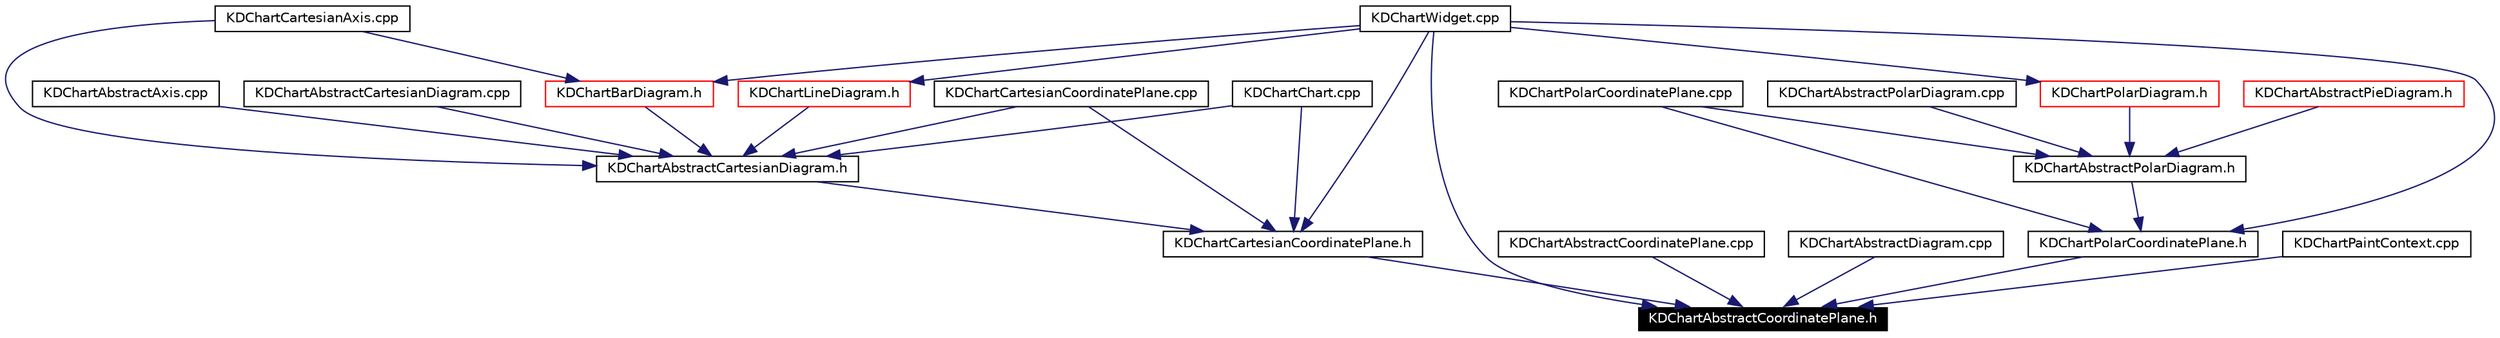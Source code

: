 digraph G
{
  edge [fontname="Helvetica",fontsize=10,labelfontname="Helvetica",labelfontsize=10];
  node [fontname="Helvetica",fontsize=10,shape=record];
  Node522 [label="KDChartAbstractCoordinatePlane.h",height=0.2,width=0.4,color="white", fillcolor="black", style="filled" fontcolor="white"];
  Node523 -> Node522 [color="midnightblue",fontsize=10,style="solid",fontname="Helvetica"];
  Node523 [label="KDChartCartesianCoordinatePlane.h",height=0.2,width=0.4,color="black",URL="$_k_d_chart_cartesian_coordinate_plane_8h.html"];
  Node524 -> Node523 [color="midnightblue",fontsize=10,style="solid",fontname="Helvetica"];
  Node524 [label="KDChartAbstractCartesianDiagram.h",height=0.2,width=0.4,color="black",URL="$_k_d_chart_abstract_cartesian_diagram_8h.html"];
  Node525 -> Node524 [color="midnightblue",fontsize=10,style="solid",fontname="Helvetica"];
  Node525 [label="KDChartAbstractAxis.cpp",height=0.2,width=0.4,color="black",URL="$_k_d_chart_abstract_axis_8cpp.html"];
  Node526 -> Node524 [color="midnightblue",fontsize=10,style="solid",fontname="Helvetica"];
  Node526 [label="KDChartAbstractCartesianDiagram.cpp",height=0.2,width=0.4,color="black",URL="$_k_d_chart_abstract_cartesian_diagram_8cpp.html"];
  Node527 -> Node524 [color="midnightblue",fontsize=10,style="solid",fontname="Helvetica"];
  Node527 [label="KDChartBarDiagram.h",height=0.2,width=0.4,color="red",URL="$_k_d_chart_bar_diagram_8h.html"];
  Node529 -> Node527 [color="midnightblue",fontsize=10,style="solid",fontname="Helvetica"];
  Node529 [label="KDChartCartesianAxis.cpp",height=0.2,width=0.4,color="black",URL="$_k_d_chart_cartesian_axis_8cpp.html"];
  Node531 -> Node527 [color="midnightblue",fontsize=10,style="solid",fontname="Helvetica"];
  Node531 [label="KDChartWidget.cpp",height=0.2,width=0.4,color="black",URL="$_k_d_chart_widget_8cpp.html"];
  Node529 -> Node524 [color="midnightblue",fontsize=10,style="solid",fontname="Helvetica"];
  Node532 -> Node524 [color="midnightblue",fontsize=10,style="solid",fontname="Helvetica"];
  Node532 [label="KDChartCartesianCoordinatePlane.cpp",height=0.2,width=0.4,color="black",URL="$_k_d_chart_cartesian_coordinate_plane_8cpp.html"];
  Node533 -> Node524 [color="midnightblue",fontsize=10,style="solid",fontname="Helvetica"];
  Node533 [label="KDChartChart.cpp",height=0.2,width=0.4,color="black",URL="$_k_d_chart_chart_8cpp.html"];
  Node534 -> Node524 [color="midnightblue",fontsize=10,style="solid",fontname="Helvetica"];
  Node534 [label="KDChartLineDiagram.h",height=0.2,width=0.4,color="red",URL="$_k_d_chart_line_diagram_8h.html"];
  Node531 -> Node534 [color="midnightblue",fontsize=10,style="solid",fontname="Helvetica"];
  Node532 -> Node523 [color="midnightblue",fontsize=10,style="solid",fontname="Helvetica"];
  Node533 -> Node523 [color="midnightblue",fontsize=10,style="solid",fontname="Helvetica"];
  Node531 -> Node523 [color="midnightblue",fontsize=10,style="solid",fontname="Helvetica"];
  Node535 -> Node522 [color="midnightblue",fontsize=10,style="solid",fontname="Helvetica"];
  Node535 [label="KDChartAbstractCoordinatePlane.cpp",height=0.2,width=0.4,color="black",URL="$_k_d_chart_abstract_coordinate_plane_8cpp.html"];
  Node536 -> Node522 [color="midnightblue",fontsize=10,style="solid",fontname="Helvetica"];
  Node536 [label="KDChartAbstractDiagram.cpp",height=0.2,width=0.4,color="black",URL="$_k_d_chart_abstract_diagram_8cpp.html"];
  Node537 -> Node522 [color="midnightblue",fontsize=10,style="solid",fontname="Helvetica"];
  Node537 [label="KDChartPolarCoordinatePlane.h",height=0.2,width=0.4,color="black",URL="$_k_d_chart_polar_coordinate_plane_8h.html"];
  Node538 -> Node537 [color="midnightblue",fontsize=10,style="solid",fontname="Helvetica"];
  Node538 [label="KDChartAbstractPolarDiagram.h",height=0.2,width=0.4,color="black",URL="$_k_d_chart_abstract_polar_diagram_8h.html"];
  Node539 -> Node538 [color="midnightblue",fontsize=10,style="solid",fontname="Helvetica"];
  Node539 [label="KDChartAbstractPieDiagram.h",height=0.2,width=0.4,color="red",URL="$_k_d_chart_abstract_pie_diagram_8h.html"];
  Node545 -> Node538 [color="midnightblue",fontsize=10,style="solid",fontname="Helvetica"];
  Node545 [label="KDChartAbstractPolarDiagram.cpp",height=0.2,width=0.4,color="black",URL="$_k_d_chart_abstract_polar_diagram_8cpp.html"];
  Node546 -> Node538 [color="midnightblue",fontsize=10,style="solid",fontname="Helvetica"];
  Node546 [label="KDChartPolarCoordinatePlane.cpp",height=0.2,width=0.4,color="black",URL="$_k_d_chart_polar_coordinate_plane_8cpp.html"];
  Node547 -> Node538 [color="midnightblue",fontsize=10,style="solid",fontname="Helvetica"];
  Node547 [label="KDChartPolarDiagram.h",height=0.2,width=0.4,color="red",URL="$_k_d_chart_polar_diagram_8h.html"];
  Node531 -> Node547 [color="midnightblue",fontsize=10,style="solid",fontname="Helvetica"];
  Node546 -> Node537 [color="midnightblue",fontsize=10,style="solid",fontname="Helvetica"];
  Node531 -> Node537 [color="midnightblue",fontsize=10,style="solid",fontname="Helvetica"];
  Node549 -> Node522 [color="midnightblue",fontsize=10,style="solid",fontname="Helvetica"];
  Node549 [label="KDChartPaintContext.cpp",height=0.2,width=0.4,color="black",URL="$_k_d_chart_paint_context_8cpp.html"];
  Node531 -> Node522 [color="midnightblue",fontsize=10,style="solid",fontname="Helvetica"];
}
